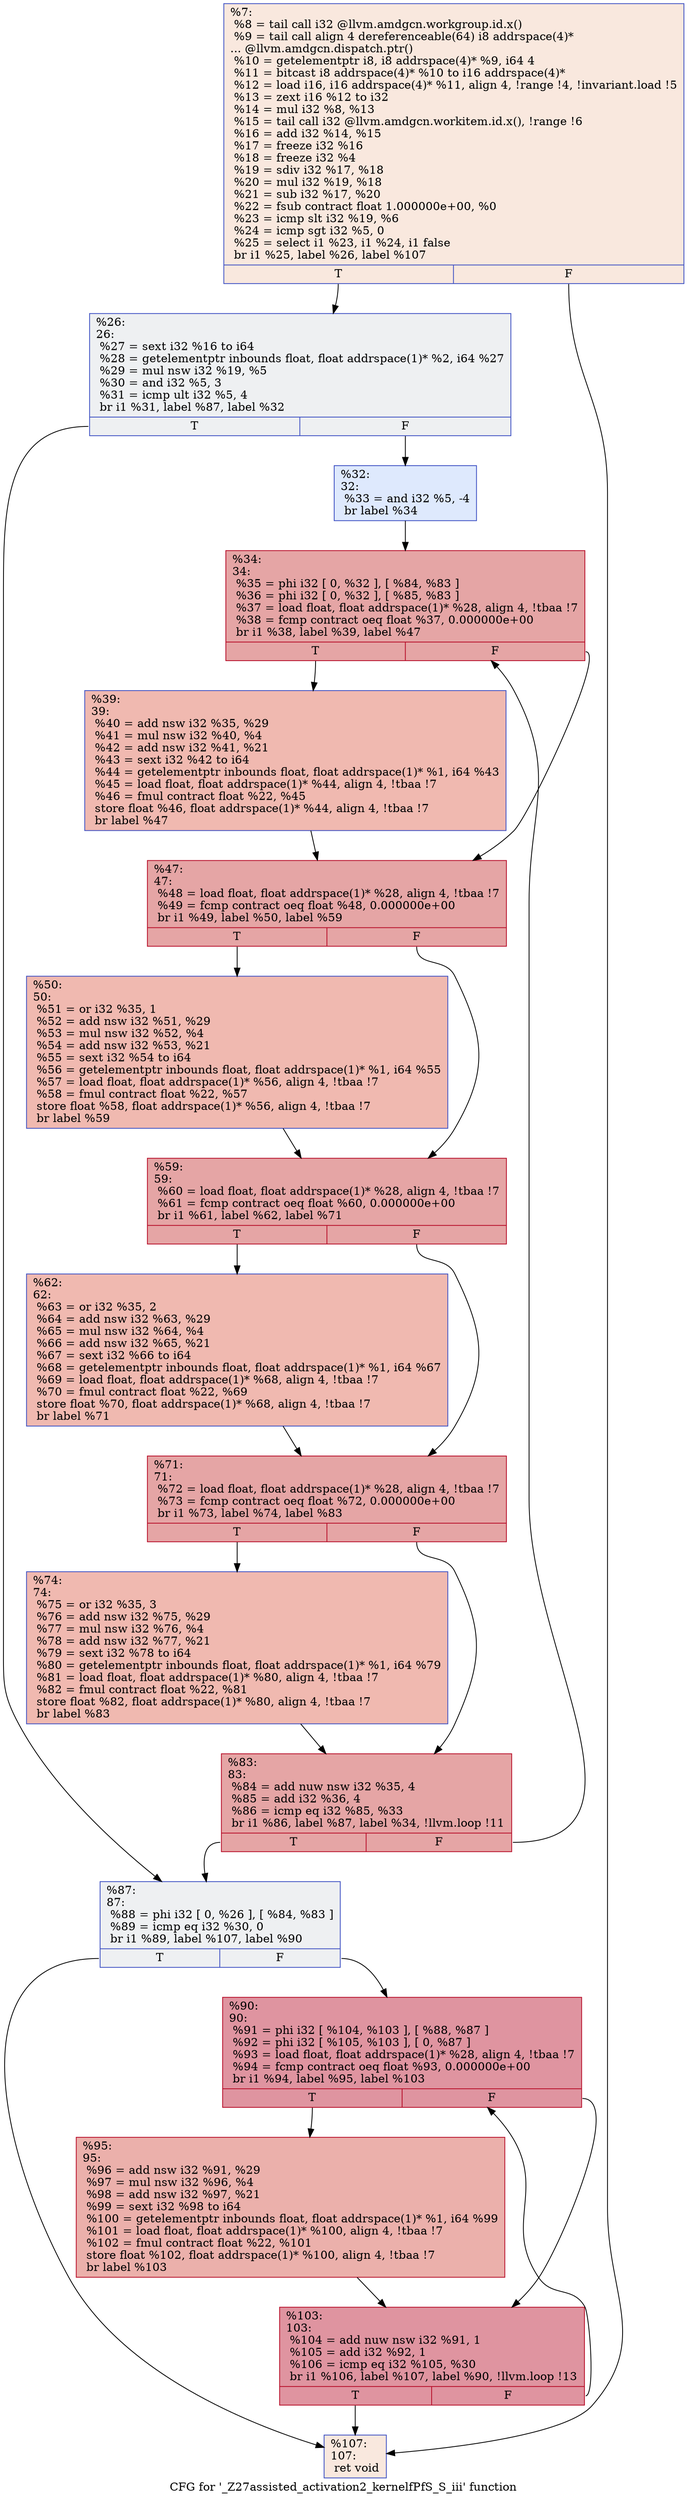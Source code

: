 digraph "CFG for '_Z27assisted_activation2_kernelfPfS_S_iii' function" {
	label="CFG for '_Z27assisted_activation2_kernelfPfS_S_iii' function";

	Node0x4902290 [shape=record,color="#3d50c3ff", style=filled, fillcolor="#f2cab570",label="{%7:\l  %8 = tail call i32 @llvm.amdgcn.workgroup.id.x()\l  %9 = tail call align 4 dereferenceable(64) i8 addrspace(4)*\l... @llvm.amdgcn.dispatch.ptr()\l  %10 = getelementptr i8, i8 addrspace(4)* %9, i64 4\l  %11 = bitcast i8 addrspace(4)* %10 to i16 addrspace(4)*\l  %12 = load i16, i16 addrspace(4)* %11, align 4, !range !4, !invariant.load !5\l  %13 = zext i16 %12 to i32\l  %14 = mul i32 %8, %13\l  %15 = tail call i32 @llvm.amdgcn.workitem.id.x(), !range !6\l  %16 = add i32 %14, %15\l  %17 = freeze i32 %16\l  %18 = freeze i32 %4\l  %19 = sdiv i32 %17, %18\l  %20 = mul i32 %19, %18\l  %21 = sub i32 %17, %20\l  %22 = fsub contract float 1.000000e+00, %0\l  %23 = icmp slt i32 %19, %6\l  %24 = icmp sgt i32 %5, 0\l  %25 = select i1 %23, i1 %24, i1 false\l  br i1 %25, label %26, label %107\l|{<s0>T|<s1>F}}"];
	Node0x4902290:s0 -> Node0x4905100;
	Node0x4902290:s1 -> Node0x4905190;
	Node0x4905100 [shape=record,color="#3d50c3ff", style=filled, fillcolor="#d9dce170",label="{%26:\l26:                                               \l  %27 = sext i32 %16 to i64\l  %28 = getelementptr inbounds float, float addrspace(1)* %2, i64 %27\l  %29 = mul nsw i32 %19, %5\l  %30 = and i32 %5, 3\l  %31 = icmp ult i32 %5, 4\l  br i1 %31, label %87, label %32\l|{<s0>T|<s1>F}}"];
	Node0x4905100:s0 -> Node0x49055f0;
	Node0x4905100:s1 -> Node0x4905640;
	Node0x4905640 [shape=record,color="#3d50c3ff", style=filled, fillcolor="#b5cdfa70",label="{%32:\l32:                                               \l  %33 = and i32 %5, -4\l  br label %34\l}"];
	Node0x4905640 -> Node0x49041b0;
	Node0x49041b0 [shape=record,color="#b70d28ff", style=filled, fillcolor="#c5333470",label="{%34:\l34:                                               \l  %35 = phi i32 [ 0, %32 ], [ %84, %83 ]\l  %36 = phi i32 [ 0, %32 ], [ %85, %83 ]\l  %37 = load float, float addrspace(1)* %28, align 4, !tbaa !7\l  %38 = fcmp contract oeq float %37, 0.000000e+00\l  br i1 %38, label %39, label %47\l|{<s0>T|<s1>F}}"];
	Node0x49041b0:s0 -> Node0x4905f40;
	Node0x49041b0:s1 -> Node0x4905fd0;
	Node0x4905f40 [shape=record,color="#3d50c3ff", style=filled, fillcolor="#de614d70",label="{%39:\l39:                                               \l  %40 = add nsw i32 %35, %29\l  %41 = mul nsw i32 %40, %4\l  %42 = add nsw i32 %41, %21\l  %43 = sext i32 %42 to i64\l  %44 = getelementptr inbounds float, float addrspace(1)* %1, i64 %43\l  %45 = load float, float addrspace(1)* %44, align 4, !tbaa !7\l  %46 = fmul contract float %22, %45\l  store float %46, float addrspace(1)* %44, align 4, !tbaa !7\l  br label %47\l}"];
	Node0x4905f40 -> Node0x4905fd0;
	Node0x4905fd0 [shape=record,color="#b70d28ff", style=filled, fillcolor="#c5333470",label="{%47:\l47:                                               \l  %48 = load float, float addrspace(1)* %28, align 4, !tbaa !7\l  %49 = fcmp contract oeq float %48, 0.000000e+00\l  br i1 %49, label %50, label %59\l|{<s0>T|<s1>F}}"];
	Node0x4905fd0:s0 -> Node0x4906ce0;
	Node0x4905fd0:s1 -> Node0x4906d30;
	Node0x4906ce0 [shape=record,color="#3d50c3ff", style=filled, fillcolor="#de614d70",label="{%50:\l50:                                               \l  %51 = or i32 %35, 1\l  %52 = add nsw i32 %51, %29\l  %53 = mul nsw i32 %52, %4\l  %54 = add nsw i32 %53, %21\l  %55 = sext i32 %54 to i64\l  %56 = getelementptr inbounds float, float addrspace(1)* %1, i64 %55\l  %57 = load float, float addrspace(1)* %56, align 4, !tbaa !7\l  %58 = fmul contract float %22, %57\l  store float %58, float addrspace(1)* %56, align 4, !tbaa !7\l  br label %59\l}"];
	Node0x4906ce0 -> Node0x4906d30;
	Node0x4906d30 [shape=record,color="#b70d28ff", style=filled, fillcolor="#c5333470",label="{%59:\l59:                                               \l  %60 = load float, float addrspace(1)* %28, align 4, !tbaa !7\l  %61 = fcmp contract oeq float %60, 0.000000e+00\l  br i1 %61, label %62, label %71\l|{<s0>T|<s1>F}}"];
	Node0x4906d30:s0 -> Node0x49074b0;
	Node0x4906d30:s1 -> Node0x4907500;
	Node0x49074b0 [shape=record,color="#3d50c3ff", style=filled, fillcolor="#de614d70",label="{%62:\l62:                                               \l  %63 = or i32 %35, 2\l  %64 = add nsw i32 %63, %29\l  %65 = mul nsw i32 %64, %4\l  %66 = add nsw i32 %65, %21\l  %67 = sext i32 %66 to i64\l  %68 = getelementptr inbounds float, float addrspace(1)* %1, i64 %67\l  %69 = load float, float addrspace(1)* %68, align 4, !tbaa !7\l  %70 = fmul contract float %22, %69\l  store float %70, float addrspace(1)* %68, align 4, !tbaa !7\l  br label %71\l}"];
	Node0x49074b0 -> Node0x4907500;
	Node0x4907500 [shape=record,color="#b70d28ff", style=filled, fillcolor="#c5333470",label="{%71:\l71:                                               \l  %72 = load float, float addrspace(1)* %28, align 4, !tbaa !7\l  %73 = fcmp contract oeq float %72, 0.000000e+00\l  br i1 %73, label %74, label %83\l|{<s0>T|<s1>F}}"];
	Node0x4907500:s0 -> Node0x4907e90;
	Node0x4907500:s1 -> Node0x4905a30;
	Node0x4907e90 [shape=record,color="#3d50c3ff", style=filled, fillcolor="#de614d70",label="{%74:\l74:                                               \l  %75 = or i32 %35, 3\l  %76 = add nsw i32 %75, %29\l  %77 = mul nsw i32 %76, %4\l  %78 = add nsw i32 %77, %21\l  %79 = sext i32 %78 to i64\l  %80 = getelementptr inbounds float, float addrspace(1)* %1, i64 %79\l  %81 = load float, float addrspace(1)* %80, align 4, !tbaa !7\l  %82 = fmul contract float %22, %81\l  store float %82, float addrspace(1)* %80, align 4, !tbaa !7\l  br label %83\l}"];
	Node0x4907e90 -> Node0x4905a30;
	Node0x4905a30 [shape=record,color="#b70d28ff", style=filled, fillcolor="#c5333470",label="{%83:\l83:                                               \l  %84 = add nuw nsw i32 %35, 4\l  %85 = add i32 %36, 4\l  %86 = icmp eq i32 %85, %33\l  br i1 %86, label %87, label %34, !llvm.loop !11\l|{<s0>T|<s1>F}}"];
	Node0x4905a30:s0 -> Node0x49055f0;
	Node0x4905a30:s1 -> Node0x49041b0;
	Node0x49055f0 [shape=record,color="#3d50c3ff", style=filled, fillcolor="#d9dce170",label="{%87:\l87:                                               \l  %88 = phi i32 [ 0, %26 ], [ %84, %83 ]\l  %89 = icmp eq i32 %30, 0\l  br i1 %89, label %107, label %90\l|{<s0>T|<s1>F}}"];
	Node0x49055f0:s0 -> Node0x4905190;
	Node0x49055f0:s1 -> Node0x4908900;
	Node0x4908900 [shape=record,color="#b70d28ff", style=filled, fillcolor="#b70d2870",label="{%90:\l90:                                               \l  %91 = phi i32 [ %104, %103 ], [ %88, %87 ]\l  %92 = phi i32 [ %105, %103 ], [ 0, %87 ]\l  %93 = load float, float addrspace(1)* %28, align 4, !tbaa !7\l  %94 = fcmp contract oeq float %93, 0.000000e+00\l  br i1 %94, label %95, label %103\l|{<s0>T|<s1>F}}"];
	Node0x4908900:s0 -> Node0x4908cb0;
	Node0x4908900:s1 -> Node0x4908a00;
	Node0x4908cb0 [shape=record,color="#b70d28ff", style=filled, fillcolor="#d24b4070",label="{%95:\l95:                                               \l  %96 = add nsw i32 %91, %29\l  %97 = mul nsw i32 %96, %4\l  %98 = add nsw i32 %97, %21\l  %99 = sext i32 %98 to i64\l  %100 = getelementptr inbounds float, float addrspace(1)* %1, i64 %99\l  %101 = load float, float addrspace(1)* %100, align 4, !tbaa !7\l  %102 = fmul contract float %22, %101\l  store float %102, float addrspace(1)* %100, align 4, !tbaa !7\l  br label %103\l}"];
	Node0x4908cb0 -> Node0x4908a00;
	Node0x4908a00 [shape=record,color="#b70d28ff", style=filled, fillcolor="#b70d2870",label="{%103:\l103:                                              \l  %104 = add nuw nsw i32 %91, 1\l  %105 = add i32 %92, 1\l  %106 = icmp eq i32 %105, %30\l  br i1 %106, label %107, label %90, !llvm.loop !13\l|{<s0>T|<s1>F}}"];
	Node0x4908a00:s0 -> Node0x4905190;
	Node0x4908a00:s1 -> Node0x4908900;
	Node0x4905190 [shape=record,color="#3d50c3ff", style=filled, fillcolor="#f2cab570",label="{%107:\l107:                                              \l  ret void\l}"];
}
